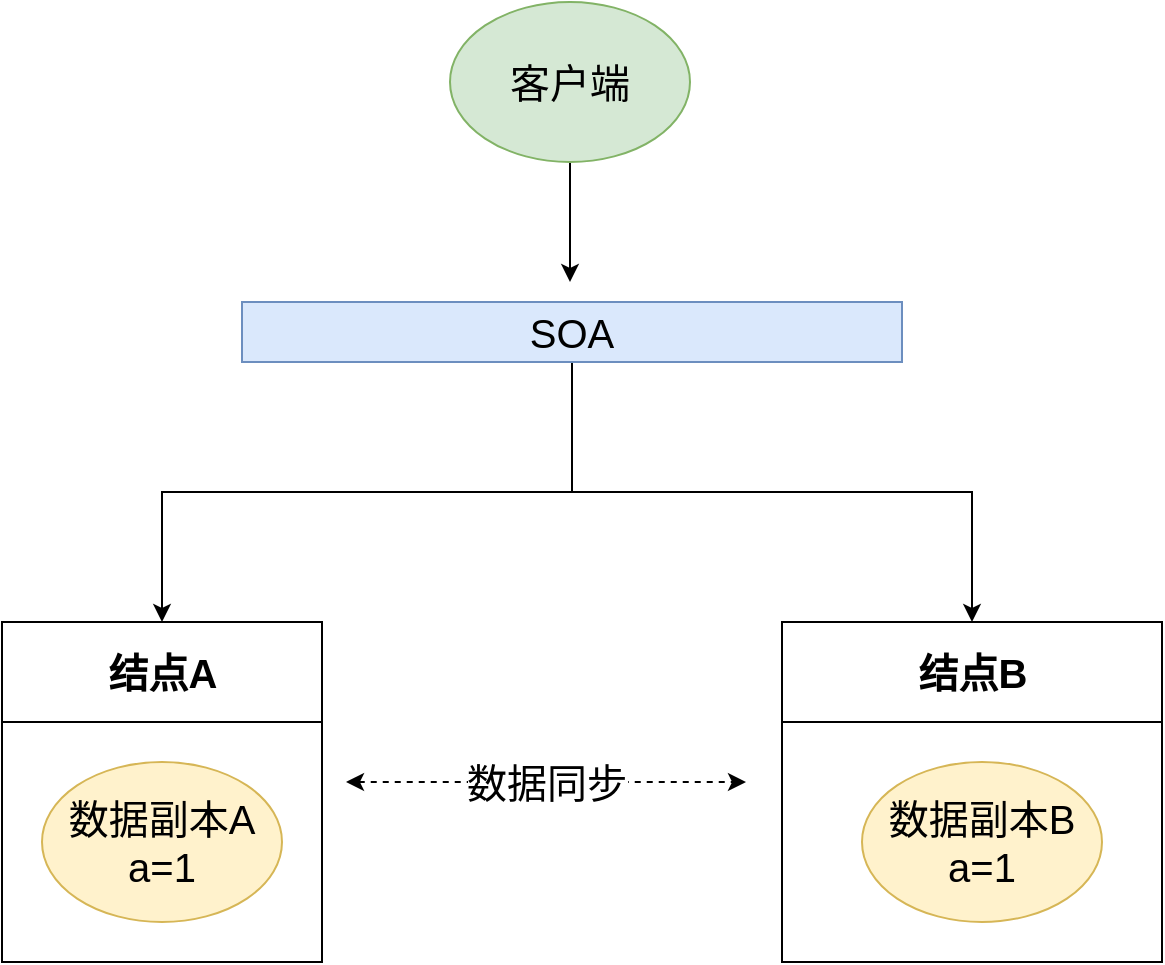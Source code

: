 <mxfile version="14.4.2" type="github">
  <diagram id="f3ogsjaQvRPJAqi6hNIG" name="Page-1">
    <mxGraphModel dx="1038" dy="511" grid="1" gridSize="10" guides="1" tooltips="1" connect="1" arrows="1" fold="1" page="1" pageScale="1" pageWidth="827" pageHeight="1169" math="0" shadow="0">
      <root>
        <mxCell id="0" />
        <mxCell id="1" parent="0" />
        <mxCell id="0mNbU2bgWqvWrY6WgXzK-32" style="edgeStyle=orthogonalEdgeStyle;rounded=0;orthogonalLoop=1;jettySize=auto;html=1;fontSize=20;" edge="1" parent="1" source="0mNbU2bgWqvWrY6WgXzK-1">
          <mxGeometry relative="1" as="geometry">
            <mxPoint x="444" y="250" as="targetPoint" />
          </mxGeometry>
        </mxCell>
        <mxCell id="0mNbU2bgWqvWrY6WgXzK-1" value="&lt;span style=&quot;font-size: 20px&quot;&gt;客户端&lt;/span&gt;" style="ellipse;whiteSpace=wrap;html=1;fillColor=#d5e8d4;strokeColor=#82b366;" vertex="1" parent="1">
          <mxGeometry x="384" y="110" width="120" height="80" as="geometry" />
        </mxCell>
        <mxCell id="0mNbU2bgWqvWrY6WgXzK-30" style="edgeStyle=orthogonalEdgeStyle;rounded=0;orthogonalLoop=1;jettySize=auto;html=1;fontSize=20;" edge="1" parent="1" source="0mNbU2bgWqvWrY6WgXzK-9" target="0mNbU2bgWqvWrY6WgXzK-10">
          <mxGeometry relative="1" as="geometry" />
        </mxCell>
        <mxCell id="0mNbU2bgWqvWrY6WgXzK-31" style="edgeStyle=orthogonalEdgeStyle;rounded=0;orthogonalLoop=1;jettySize=auto;html=1;fontSize=20;" edge="1" parent="1" source="0mNbU2bgWqvWrY6WgXzK-9" target="0mNbU2bgWqvWrY6WgXzK-27">
          <mxGeometry relative="1" as="geometry" />
        </mxCell>
        <mxCell id="0mNbU2bgWqvWrY6WgXzK-9" value="&lt;font style=&quot;font-size: 20px&quot;&gt;SOA&lt;/font&gt;" style="rounded=0;whiteSpace=wrap;html=1;fillColor=#dae8fc;strokeColor=#6c8ebf;" vertex="1" parent="1">
          <mxGeometry x="280" y="260" width="330" height="30" as="geometry" />
        </mxCell>
        <mxCell id="0mNbU2bgWqvWrY6WgXzK-10" value="&lt;font style=&quot;font-size: 20px;&quot;&gt;结点A&lt;/font&gt;" style="swimlane;html=1;startSize=50;horizontal=1;containerType=tree;newEdgeStyle={&quot;edgeStyle&quot;:&quot;elbowEdgeStyle&quot;,&quot;startArrow&quot;:&quot;none&quot;,&quot;endArrow&quot;:&quot;none&quot;};fontSize=20;" vertex="1" parent="1">
          <mxGeometry x="160" y="420" width="160" height="170" as="geometry" />
        </mxCell>
        <mxCell id="0mNbU2bgWqvWrY6WgXzK-26" value="&lt;span style=&quot;font-size: 20px&quot;&gt;数据副本A&lt;br&gt;a=1&lt;br&gt;&lt;/span&gt;" style="ellipse;whiteSpace=wrap;html=1;fillColor=#fff2cc;strokeColor=#d6b656;" vertex="1" parent="0mNbU2bgWqvWrY6WgXzK-10">
          <mxGeometry x="20" y="70" width="120" height="80" as="geometry" />
        </mxCell>
        <mxCell id="0mNbU2bgWqvWrY6WgXzK-27" value="&lt;font style=&quot;font-size: 20px&quot;&gt;结点B&lt;/font&gt;" style="swimlane;html=1;startSize=50;horizontal=1;containerType=tree;newEdgeStyle={&quot;edgeStyle&quot;:&quot;elbowEdgeStyle&quot;,&quot;startArrow&quot;:&quot;none&quot;,&quot;endArrow&quot;:&quot;none&quot;};fontSize=20;" vertex="1" parent="1">
          <mxGeometry x="550" y="420" width="190" height="170" as="geometry" />
        </mxCell>
        <mxCell id="0mNbU2bgWqvWrY6WgXzK-28" value="&lt;span style=&quot;font-size: 20px&quot;&gt;数据副本B&lt;br&gt;a=1&lt;br&gt;&lt;/span&gt;" style="ellipse;whiteSpace=wrap;html=1;fillColor=#fff2cc;strokeColor=#d6b656;" vertex="1" parent="0mNbU2bgWqvWrY6WgXzK-27">
          <mxGeometry x="40" y="70" width="120" height="80" as="geometry" />
        </mxCell>
        <mxCell id="0mNbU2bgWqvWrY6WgXzK-29" value="数据同步" style="endArrow=classic;startArrow=classic;html=1;dashed=1;fontSize=20;" edge="1" parent="1">
          <mxGeometry width="50" height="50" relative="1" as="geometry">
            <mxPoint x="332" y="500" as="sourcePoint" />
            <mxPoint x="532" y="500" as="targetPoint" />
            <mxPoint as="offset" />
          </mxGeometry>
        </mxCell>
      </root>
    </mxGraphModel>
  </diagram>
</mxfile>

